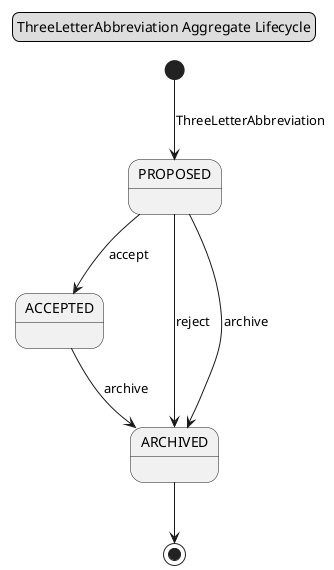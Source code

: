 @startuml

skinparam componentStyle uml2

ACCEPTED : 
ARCHIVED : 
PROPOSED : 
[*] --> PROPOSED : ThreeLetterAbbreviation
PROPOSED --> ACCEPTED : accept
PROPOSED --> ARCHIVED : reject
ACCEPTED --> ARCHIVED : archive
PROPOSED --> ARCHIVED : archive
ARCHIVED --> [*]


legend top center
  ThreeLetterAbbreviation Aggregate Lifecycle
endlegend

@enduml
